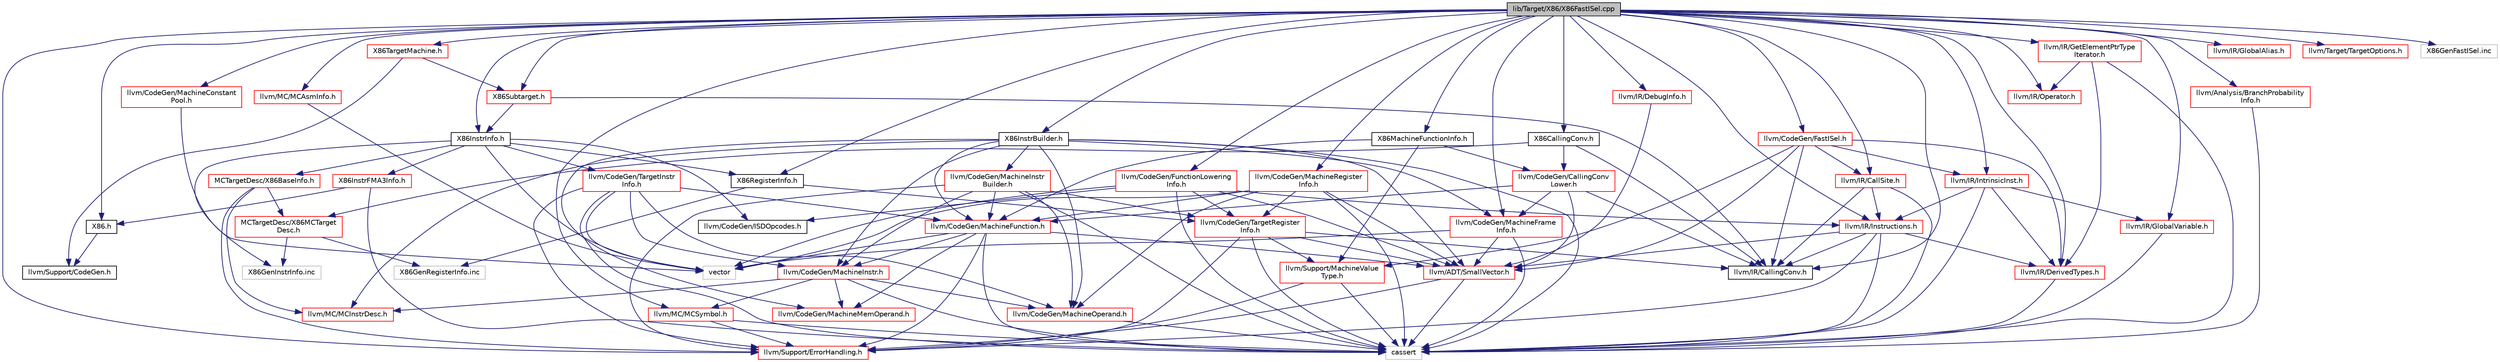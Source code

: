 digraph "lib/Target/X86/X86FastISel.cpp"
{
 // LATEX_PDF_SIZE
  bgcolor="transparent";
  edge [fontname="Helvetica",fontsize="10",labelfontname="Helvetica",labelfontsize="10"];
  node [fontname="Helvetica",fontsize="10",shape="box"];
  Node1 [label="lib/Target/X86/X86FastISel.cpp",height=0.2,width=0.4,color="black", fillcolor="grey75", style="filled", fontcolor="black",tooltip=" "];
  Node1 -> Node2 [color="midnightblue",fontsize="10",style="solid",fontname="Helvetica"];
  Node2 [label="X86.h",height=0.2,width=0.4,color="black",URL="$X86_8h.html",tooltip=" "];
  Node2 -> Node3 [color="midnightblue",fontsize="10",style="solid",fontname="Helvetica"];
  Node3 [label="llvm/Support/CodeGen.h",height=0.2,width=0.4,color="black",URL="$CodeGen_8h.html",tooltip=" "];
  Node1 -> Node4 [color="midnightblue",fontsize="10",style="solid",fontname="Helvetica"];
  Node4 [label="X86CallingConv.h",height=0.2,width=0.4,color="black",URL="$X86CallingConv_8h.html",tooltip=" "];
  Node4 -> Node5 [color="midnightblue",fontsize="10",style="solid",fontname="Helvetica"];
  Node5 [label="MCTargetDesc/X86MCTarget\lDesc.h",height=0.2,width=0.4,color="red",URL="$X86MCTargetDesc_8h.html",tooltip=" "];
  Node5 -> Node101 [color="midnightblue",fontsize="10",style="solid",fontname="Helvetica"];
  Node101 [label="X86GenRegisterInfo.inc",height=0.2,width=0.4,color="grey75",tooltip=" "];
  Node5 -> Node102 [color="midnightblue",fontsize="10",style="solid",fontname="Helvetica"];
  Node102 [label="X86GenInstrInfo.inc",height=0.2,width=0.4,color="grey75",tooltip=" "];
  Node4 -> Node104 [color="midnightblue",fontsize="10",style="solid",fontname="Helvetica"];
  Node104 [label="llvm/CodeGen/CallingConv\lLower.h",height=0.2,width=0.4,color="red",URL="$CallingConvLower_8h.html",tooltip=" "];
  Node104 -> Node30 [color="midnightblue",fontsize="10",style="solid",fontname="Helvetica"];
  Node30 [label="llvm/ADT/SmallVector.h",height=0.2,width=0.4,color="red",URL="$SmallVector_8h.html",tooltip=" "];
  Node30 -> Node42 [color="midnightblue",fontsize="10",style="solid",fontname="Helvetica"];
  Node42 [label="llvm/Support/ErrorHandling.h",height=0.2,width=0.4,color="red",URL="$llvm_2Support_2ErrorHandling_8h.html",tooltip=" "];
  Node30 -> Node28 [color="midnightblue",fontsize="10",style="solid",fontname="Helvetica"];
  Node28 [label="cassert",height=0.2,width=0.4,color="grey75",tooltip=" "];
  Node104 -> Node105 [color="midnightblue",fontsize="10",style="solid",fontname="Helvetica"];
  Node105 [label="llvm/CodeGen/MachineFrame\lInfo.h",height=0.2,width=0.4,color="red",URL="$MachineFrameInfo_8h.html",tooltip=" "];
  Node105 -> Node30 [color="midnightblue",fontsize="10",style="solid",fontname="Helvetica"];
  Node105 -> Node28 [color="midnightblue",fontsize="10",style="solid",fontname="Helvetica"];
  Node105 -> Node56 [color="midnightblue",fontsize="10",style="solid",fontname="Helvetica"];
  Node56 [label="vector",height=0.2,width=0.4,color="grey75",tooltip=" "];
  Node104 -> Node106 [color="midnightblue",fontsize="10",style="solid",fontname="Helvetica"];
  Node106 [label="llvm/CodeGen/MachineFunction.h",height=0.2,width=0.4,color="red",URL="$MachineFunction_8h.html",tooltip=" "];
  Node106 -> Node30 [color="midnightblue",fontsize="10",style="solid",fontname="Helvetica"];
  Node106 -> Node117 [color="midnightblue",fontsize="10",style="solid",fontname="Helvetica"];
  Node117 [label="llvm/CodeGen/MachineInstr.h",height=0.2,width=0.4,color="red",URL="$MachineInstr_8h.html",tooltip=" "];
  Node117 -> Node192 [color="midnightblue",fontsize="10",style="solid",fontname="Helvetica"];
  Node192 [label="llvm/CodeGen/MachineMemOperand.h",height=0.2,width=0.4,color="red",URL="$MachineMemOperand_8h.html",tooltip=" "];
  Node117 -> Node199 [color="midnightblue",fontsize="10",style="solid",fontname="Helvetica"];
  Node199 [label="llvm/CodeGen/MachineOperand.h",height=0.2,width=0.4,color="red",URL="$MachineOperand_8h.html",tooltip=" "];
  Node199 -> Node28 [color="midnightblue",fontsize="10",style="solid",fontname="Helvetica"];
  Node117 -> Node213 [color="midnightblue",fontsize="10",style="solid",fontname="Helvetica"];
  Node213 [label="llvm/MC/MCInstrDesc.h",height=0.2,width=0.4,color="red",URL="$MCInstrDesc_8h.html",tooltip=" "];
  Node117 -> Node67 [color="midnightblue",fontsize="10",style="solid",fontname="Helvetica"];
  Node67 [label="llvm/MC/MCSymbol.h",height=0.2,width=0.4,color="red",URL="$MCSymbol_8h.html",tooltip=" "];
  Node67 -> Node42 [color="midnightblue",fontsize="10",style="solid",fontname="Helvetica"];
  Node67 -> Node28 [color="midnightblue",fontsize="10",style="solid",fontname="Helvetica"];
  Node117 -> Node28 [color="midnightblue",fontsize="10",style="solid",fontname="Helvetica"];
  Node106 -> Node192 [color="midnightblue",fontsize="10",style="solid",fontname="Helvetica"];
  Node106 -> Node42 [color="midnightblue",fontsize="10",style="solid",fontname="Helvetica"];
  Node106 -> Node28 [color="midnightblue",fontsize="10",style="solid",fontname="Helvetica"];
  Node106 -> Node56 [color="midnightblue",fontsize="10",style="solid",fontname="Helvetica"];
  Node104 -> Node150 [color="midnightblue",fontsize="10",style="solid",fontname="Helvetica"];
  Node150 [label="llvm/IR/CallingConv.h",height=0.2,width=0.4,color="black",URL="$CallingConv_8h.html",tooltip=" "];
  Node4 -> Node150 [color="midnightblue",fontsize="10",style="solid",fontname="Helvetica"];
  Node1 -> Node225 [color="midnightblue",fontsize="10",style="solid",fontname="Helvetica"];
  Node225 [label="X86InstrBuilder.h",height=0.2,width=0.4,color="black",URL="$X86InstrBuilder_8h.html",tooltip=" "];
  Node225 -> Node30 [color="midnightblue",fontsize="10",style="solid",fontname="Helvetica"];
  Node225 -> Node105 [color="midnightblue",fontsize="10",style="solid",fontname="Helvetica"];
  Node225 -> Node106 [color="midnightblue",fontsize="10",style="solid",fontname="Helvetica"];
  Node225 -> Node117 [color="midnightblue",fontsize="10",style="solid",fontname="Helvetica"];
  Node225 -> Node226 [color="midnightblue",fontsize="10",style="solid",fontname="Helvetica"];
  Node226 [label="llvm/CodeGen/MachineInstr\lBuilder.h",height=0.2,width=0.4,color="red",URL="$MachineInstrBuilder_8h.html",tooltip=" "];
  Node226 -> Node106 [color="midnightblue",fontsize="10",style="solid",fontname="Helvetica"];
  Node226 -> Node117 [color="midnightblue",fontsize="10",style="solid",fontname="Helvetica"];
  Node226 -> Node199 [color="midnightblue",fontsize="10",style="solid",fontname="Helvetica"];
  Node226 -> Node229 [color="midnightblue",fontsize="10",style="solid",fontname="Helvetica"];
  Node229 [label="llvm/CodeGen/TargetRegister\lInfo.h",height=0.2,width=0.4,color="red",URL="$TargetRegisterInfo_8h.html",tooltip=" "];
  Node229 -> Node30 [color="midnightblue",fontsize="10",style="solid",fontname="Helvetica"];
  Node229 -> Node150 [color="midnightblue",fontsize="10",style="solid",fontname="Helvetica"];
  Node229 -> Node42 [color="midnightblue",fontsize="10",style="solid",fontname="Helvetica"];
  Node229 -> Node204 [color="midnightblue",fontsize="10",style="solid",fontname="Helvetica"];
  Node204 [label="llvm/Support/MachineValue\lType.h",height=0.2,width=0.4,color="red",URL="$MachineValueType_8h.html",tooltip=" "];
  Node204 -> Node42 [color="midnightblue",fontsize="10",style="solid",fontname="Helvetica"];
  Node204 -> Node28 [color="midnightblue",fontsize="10",style="solid",fontname="Helvetica"];
  Node229 -> Node28 [color="midnightblue",fontsize="10",style="solid",fontname="Helvetica"];
  Node226 -> Node42 [color="midnightblue",fontsize="10",style="solid",fontname="Helvetica"];
  Node226 -> Node28 [color="midnightblue",fontsize="10",style="solid",fontname="Helvetica"];
  Node225 -> Node192 [color="midnightblue",fontsize="10",style="solid",fontname="Helvetica"];
  Node225 -> Node199 [color="midnightblue",fontsize="10",style="solid",fontname="Helvetica"];
  Node225 -> Node213 [color="midnightblue",fontsize="10",style="solid",fontname="Helvetica"];
  Node225 -> Node28 [color="midnightblue",fontsize="10",style="solid",fontname="Helvetica"];
  Node1 -> Node230 [color="midnightblue",fontsize="10",style="solid",fontname="Helvetica"];
  Node230 [label="X86InstrInfo.h",height=0.2,width=0.4,color="black",URL="$X86InstrInfo_8h.html",tooltip=" "];
  Node230 -> Node231 [color="midnightblue",fontsize="10",style="solid",fontname="Helvetica"];
  Node231 [label="MCTargetDesc/X86BaseInfo.h",height=0.2,width=0.4,color="red",URL="$X86BaseInfo_8h.html",tooltip=" "];
  Node231 -> Node5 [color="midnightblue",fontsize="10",style="solid",fontname="Helvetica"];
  Node231 -> Node213 [color="midnightblue",fontsize="10",style="solid",fontname="Helvetica"];
  Node231 -> Node42 [color="midnightblue",fontsize="10",style="solid",fontname="Helvetica"];
  Node230 -> Node232 [color="midnightblue",fontsize="10",style="solid",fontname="Helvetica"];
  Node232 [label="X86InstrFMA3Info.h",height=0.2,width=0.4,color="red",URL="$X86InstrFMA3Info_8h.html",tooltip=" "];
  Node232 -> Node2 [color="midnightblue",fontsize="10",style="solid",fontname="Helvetica"];
  Node232 -> Node28 [color="midnightblue",fontsize="10",style="solid",fontname="Helvetica"];
  Node230 -> Node234 [color="midnightblue",fontsize="10",style="solid",fontname="Helvetica"];
  Node234 [label="X86RegisterInfo.h",height=0.2,width=0.4,color="black",URL="$X86RegisterInfo_8h.html",tooltip=" "];
  Node234 -> Node229 [color="midnightblue",fontsize="10",style="solid",fontname="Helvetica"];
  Node234 -> Node101 [color="midnightblue",fontsize="10",style="solid",fontname="Helvetica"];
  Node230 -> Node235 [color="midnightblue",fontsize="10",style="solid",fontname="Helvetica"];
  Node235 [label="llvm/CodeGen/ISDOpcodes.h",height=0.2,width=0.4,color="black",URL="$ISDOpcodes_8h.html",tooltip=" "];
  Node230 -> Node236 [color="midnightblue",fontsize="10",style="solid",fontname="Helvetica"];
  Node236 [label="llvm/CodeGen/TargetInstr\lInfo.h",height=0.2,width=0.4,color="red",URL="$TargetInstrInfo_8h.html",tooltip=" "];
  Node236 -> Node106 [color="midnightblue",fontsize="10",style="solid",fontname="Helvetica"];
  Node236 -> Node117 [color="midnightblue",fontsize="10",style="solid",fontname="Helvetica"];
  Node236 -> Node199 [color="midnightblue",fontsize="10",style="solid",fontname="Helvetica"];
  Node236 -> Node42 [color="midnightblue",fontsize="10",style="solid",fontname="Helvetica"];
  Node236 -> Node28 [color="midnightblue",fontsize="10",style="solid",fontname="Helvetica"];
  Node236 -> Node56 [color="midnightblue",fontsize="10",style="solid",fontname="Helvetica"];
  Node230 -> Node56 [color="midnightblue",fontsize="10",style="solid",fontname="Helvetica"];
  Node230 -> Node102 [color="midnightblue",fontsize="10",style="solid",fontname="Helvetica"];
  Node1 -> Node263 [color="midnightblue",fontsize="10",style="solid",fontname="Helvetica"];
  Node263 [label="X86MachineFunctionInfo.h",height=0.2,width=0.4,color="black",URL="$X86MachineFunctionInfo_8h.html",tooltip=" "];
  Node263 -> Node104 [color="midnightblue",fontsize="10",style="solid",fontname="Helvetica"];
  Node263 -> Node106 [color="midnightblue",fontsize="10",style="solid",fontname="Helvetica"];
  Node263 -> Node204 [color="midnightblue",fontsize="10",style="solid",fontname="Helvetica"];
  Node1 -> Node234 [color="midnightblue",fontsize="10",style="solid",fontname="Helvetica"];
  Node1 -> Node264 [color="midnightblue",fontsize="10",style="solid",fontname="Helvetica"];
  Node264 [label="X86Subtarget.h",height=0.2,width=0.4,color="red",URL="$X86Subtarget_8h.html",tooltip=" "];
  Node264 -> Node230 [color="midnightblue",fontsize="10",style="solid",fontname="Helvetica"];
  Node264 -> Node150 [color="midnightblue",fontsize="10",style="solid",fontname="Helvetica"];
  Node1 -> Node298 [color="midnightblue",fontsize="10",style="solid",fontname="Helvetica"];
  Node298 [label="X86TargetMachine.h",height=0.2,width=0.4,color="red",URL="$X86TargetMachine_8h.html",tooltip=" "];
  Node298 -> Node264 [color="midnightblue",fontsize="10",style="solid",fontname="Helvetica"];
  Node298 -> Node3 [color="midnightblue",fontsize="10",style="solid",fontname="Helvetica"];
  Node1 -> Node307 [color="midnightblue",fontsize="10",style="solid",fontname="Helvetica"];
  Node307 [label="llvm/Analysis/BranchProbability\lInfo.h",height=0.2,width=0.4,color="red",URL="$BranchProbabilityInfo_8h.html",tooltip=" "];
  Node307 -> Node28 [color="midnightblue",fontsize="10",style="solid",fontname="Helvetica"];
  Node1 -> Node308 [color="midnightblue",fontsize="10",style="solid",fontname="Helvetica"];
  Node308 [label="llvm/CodeGen/FastISel.h",height=0.2,width=0.4,color="red",URL="$FastISel_8h.html",tooltip="This file defines the FastISel class."];
  Node308 -> Node30 [color="midnightblue",fontsize="10",style="solid",fontname="Helvetica"];
  Node308 -> Node165 [color="midnightblue",fontsize="10",style="solid",fontname="Helvetica"];
  Node165 [label="llvm/IR/CallSite.h",height=0.2,width=0.4,color="red",URL="$CallSite_8h.html",tooltip=" "];
  Node165 -> Node150 [color="midnightblue",fontsize="10",style="solid",fontname="Helvetica"];
  Node165 -> Node122 [color="midnightblue",fontsize="10",style="solid",fontname="Helvetica"];
  Node122 [label="llvm/IR/Instructions.h",height=0.2,width=0.4,color="red",URL="$Instructions_8h.html",tooltip=" "];
  Node122 -> Node30 [color="midnightblue",fontsize="10",style="solid",fontname="Helvetica"];
  Node122 -> Node150 [color="midnightblue",fontsize="10",style="solid",fontname="Helvetica"];
  Node122 -> Node151 [color="midnightblue",fontsize="10",style="solid",fontname="Helvetica"];
  Node151 [label="llvm/IR/DerivedTypes.h",height=0.2,width=0.4,color="red",URL="$DerivedTypes_8h.html",tooltip=" "];
  Node151 -> Node28 [color="midnightblue",fontsize="10",style="solid",fontname="Helvetica"];
  Node122 -> Node42 [color="midnightblue",fontsize="10",style="solid",fontname="Helvetica"];
  Node122 -> Node28 [color="midnightblue",fontsize="10",style="solid",fontname="Helvetica"];
  Node165 -> Node28 [color="midnightblue",fontsize="10",style="solid",fontname="Helvetica"];
  Node308 -> Node150 [color="midnightblue",fontsize="10",style="solid",fontname="Helvetica"];
  Node308 -> Node151 [color="midnightblue",fontsize="10",style="solid",fontname="Helvetica"];
  Node308 -> Node285 [color="midnightblue",fontsize="10",style="solid",fontname="Helvetica"];
  Node285 [label="llvm/IR/IntrinsicInst.h",height=0.2,width=0.4,color="red",URL="$IntrinsicInst_8h.html",tooltip=" "];
  Node285 -> Node151 [color="midnightblue",fontsize="10",style="solid",fontname="Helvetica"];
  Node285 -> Node182 [color="midnightblue",fontsize="10",style="solid",fontname="Helvetica"];
  Node182 [label="llvm/IR/GlobalVariable.h",height=0.2,width=0.4,color="red",URL="$GlobalVariable_8h.html",tooltip=" "];
  Node182 -> Node28 [color="midnightblue",fontsize="10",style="solid",fontname="Helvetica"];
  Node285 -> Node122 [color="midnightblue",fontsize="10",style="solid",fontname="Helvetica"];
  Node285 -> Node28 [color="midnightblue",fontsize="10",style="solid",fontname="Helvetica"];
  Node308 -> Node204 [color="midnightblue",fontsize="10",style="solid",fontname="Helvetica"];
  Node1 -> Node275 [color="midnightblue",fontsize="10",style="solid",fontname="Helvetica"];
  Node275 [label="llvm/CodeGen/FunctionLowering\lInfo.h",height=0.2,width=0.4,color="red",URL="$FunctionLoweringInfo_8h.html",tooltip=" "];
  Node275 -> Node30 [color="midnightblue",fontsize="10",style="solid",fontname="Helvetica"];
  Node275 -> Node235 [color="midnightblue",fontsize="10",style="solid",fontname="Helvetica"];
  Node275 -> Node229 [color="midnightblue",fontsize="10",style="solid",fontname="Helvetica"];
  Node275 -> Node122 [color="midnightblue",fontsize="10",style="solid",fontname="Helvetica"];
  Node275 -> Node28 [color="midnightblue",fontsize="10",style="solid",fontname="Helvetica"];
  Node275 -> Node56 [color="midnightblue",fontsize="10",style="solid",fontname="Helvetica"];
  Node1 -> Node309 [color="midnightblue",fontsize="10",style="solid",fontname="Helvetica"];
  Node309 [label="llvm/CodeGen/MachineConstant\lPool.h",height=0.2,width=0.4,color="red",URL="$MachineConstantPool_8h.html",tooltip="This file declares the MachineConstantPool class which is an abstract constant pool to keep track of ..."];
  Node309 -> Node56 [color="midnightblue",fontsize="10",style="solid",fontname="Helvetica"];
  Node1 -> Node105 [color="midnightblue",fontsize="10",style="solid",fontname="Helvetica"];
  Node1 -> Node238 [color="midnightblue",fontsize="10",style="solid",fontname="Helvetica"];
  Node238 [label="llvm/CodeGen/MachineRegister\lInfo.h",height=0.2,width=0.4,color="red",URL="$MachineRegisterInfo_8h.html",tooltip=" "];
  Node238 -> Node30 [color="midnightblue",fontsize="10",style="solid",fontname="Helvetica"];
  Node238 -> Node106 [color="midnightblue",fontsize="10",style="solid",fontname="Helvetica"];
  Node238 -> Node199 [color="midnightblue",fontsize="10",style="solid",fontname="Helvetica"];
  Node238 -> Node229 [color="midnightblue",fontsize="10",style="solid",fontname="Helvetica"];
  Node238 -> Node28 [color="midnightblue",fontsize="10",style="solid",fontname="Helvetica"];
  Node238 -> Node56 [color="midnightblue",fontsize="10",style="solid",fontname="Helvetica"];
  Node1 -> Node165 [color="midnightblue",fontsize="10",style="solid",fontname="Helvetica"];
  Node1 -> Node150 [color="midnightblue",fontsize="10",style="solid",fontname="Helvetica"];
  Node1 -> Node311 [color="midnightblue",fontsize="10",style="solid",fontname="Helvetica"];
  Node311 [label="llvm/IR/DebugInfo.h",height=0.2,width=0.4,color="red",URL="$llvm_2IR_2DebugInfo_8h.html",tooltip=" "];
  Node311 -> Node30 [color="midnightblue",fontsize="10",style="solid",fontname="Helvetica"];
  Node1 -> Node151 [color="midnightblue",fontsize="10",style="solid",fontname="Helvetica"];
  Node1 -> Node312 [color="midnightblue",fontsize="10",style="solid",fontname="Helvetica"];
  Node312 [label="llvm/IR/GetElementPtrType\lIterator.h",height=0.2,width=0.4,color="red",URL="$GetElementPtrTypeIterator_8h.html",tooltip=" "];
  Node312 -> Node151 [color="midnightblue",fontsize="10",style="solid",fontname="Helvetica"];
  Node312 -> Node278 [color="midnightblue",fontsize="10",style="solid",fontname="Helvetica"];
  Node278 [label="llvm/IR/Operator.h",height=0.2,width=0.4,color="red",URL="$Operator_8h.html",tooltip=" "];
  Node312 -> Node28 [color="midnightblue",fontsize="10",style="solid",fontname="Helvetica"];
  Node1 -> Node179 [color="midnightblue",fontsize="10",style="solid",fontname="Helvetica"];
  Node179 [label="llvm/IR/GlobalAlias.h",height=0.2,width=0.4,color="red",URL="$GlobalAlias_8h.html",tooltip=" "];
  Node1 -> Node182 [color="midnightblue",fontsize="10",style="solid",fontname="Helvetica"];
  Node1 -> Node122 [color="midnightblue",fontsize="10",style="solid",fontname="Helvetica"];
  Node1 -> Node285 [color="midnightblue",fontsize="10",style="solid",fontname="Helvetica"];
  Node1 -> Node278 [color="midnightblue",fontsize="10",style="solid",fontname="Helvetica"];
  Node1 -> Node313 [color="midnightblue",fontsize="10",style="solid",fontname="Helvetica"];
  Node313 [label="llvm/MC/MCAsmInfo.h",height=0.2,width=0.4,color="red",URL="$MCAsmInfo_8h.html",tooltip=" "];
  Node313 -> Node56 [color="midnightblue",fontsize="10",style="solid",fontname="Helvetica"];
  Node1 -> Node67 [color="midnightblue",fontsize="10",style="solid",fontname="Helvetica"];
  Node1 -> Node42 [color="midnightblue",fontsize="10",style="solid",fontname="Helvetica"];
  Node1 -> Node287 [color="midnightblue",fontsize="10",style="solid",fontname="Helvetica"];
  Node287 [label="llvm/Target/TargetOptions.h",height=0.2,width=0.4,color="red",URL="$TargetOptions_8h.html",tooltip=" "];
  Node1 -> Node314 [color="midnightblue",fontsize="10",style="solid",fontname="Helvetica"];
  Node314 [label="X86GenFastISel.inc",height=0.2,width=0.4,color="grey75",tooltip=" "];
}
